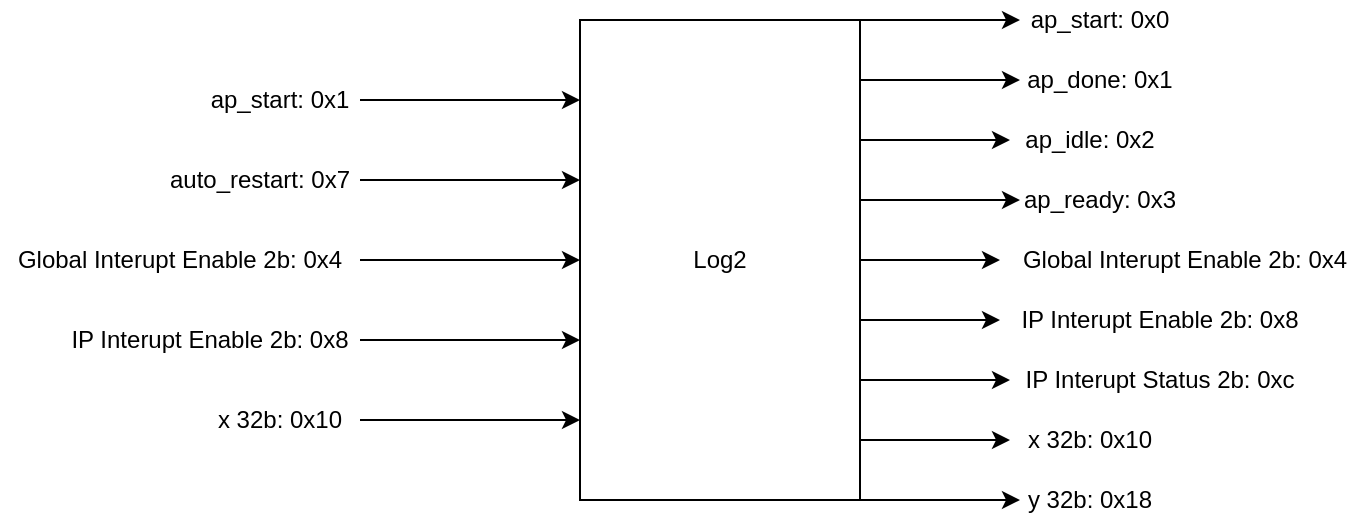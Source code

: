 <mxfile version="13.8.8" type="device"><diagram id="IS75fGvN2_PnH5vG5V6y" name="Page-1"><mxGraphModel dx="2249" dy="705" grid="1" gridSize="10" guides="1" tooltips="1" connect="1" arrows="1" fold="1" page="1" pageScale="1" pageWidth="827" pageHeight="1169" math="0" shadow="0"><root><mxCell id="0"/><mxCell id="1" parent="0"/><mxCell id="GlgnjrsrKc1WJF6dNyQ3-30" style="edgeStyle=orthogonalEdgeStyle;rounded=0;orthogonalLoop=1;jettySize=auto;html=1;" edge="1" parent="1" source="GlgnjrsrKc1WJF6dNyQ3-2" target="GlgnjrsrKc1WJF6dNyQ3-26"><mxGeometry relative="1" as="geometry"><Array as="points"><mxPoint x="450" y="270"/><mxPoint x="450" y="270"/></Array></mxGeometry></mxCell><mxCell id="GlgnjrsrKc1WJF6dNyQ3-31" style="edgeStyle=orthogonalEdgeStyle;rounded=0;orthogonalLoop=1;jettySize=auto;html=1;" edge="1" parent="1" source="GlgnjrsrKc1WJF6dNyQ3-2" target="GlgnjrsrKc1WJF6dNyQ3-27"><mxGeometry relative="1" as="geometry"><Array as="points"><mxPoint x="450" y="300"/><mxPoint x="450" y="300"/></Array></mxGeometry></mxCell><mxCell id="GlgnjrsrKc1WJF6dNyQ3-32" style="edgeStyle=orthogonalEdgeStyle;rounded=0;orthogonalLoop=1;jettySize=auto;html=1;" edge="1" parent="1" source="GlgnjrsrKc1WJF6dNyQ3-2" target="GlgnjrsrKc1WJF6dNyQ3-28"><mxGeometry relative="1" as="geometry"><Array as="points"><mxPoint x="450" y="330"/><mxPoint x="450" y="330"/></Array></mxGeometry></mxCell><mxCell id="GlgnjrsrKc1WJF6dNyQ3-33" style="edgeStyle=orthogonalEdgeStyle;rounded=0;orthogonalLoop=1;jettySize=auto;html=1;" edge="1" parent="1" source="GlgnjrsrKc1WJF6dNyQ3-2" target="GlgnjrsrKc1WJF6dNyQ3-29"><mxGeometry relative="1" as="geometry"><Array as="points"><mxPoint x="440" y="360"/><mxPoint x="440" y="360"/></Array></mxGeometry></mxCell><mxCell id="GlgnjrsrKc1WJF6dNyQ3-34" style="edgeStyle=orthogonalEdgeStyle;rounded=0;orthogonalLoop=1;jettySize=auto;html=1;" edge="1" parent="1" source="GlgnjrsrKc1WJF6dNyQ3-2" target="GlgnjrsrKc1WJF6dNyQ3-24"><mxGeometry relative="1" as="geometry"/></mxCell><mxCell id="GlgnjrsrKc1WJF6dNyQ3-35" style="edgeStyle=orthogonalEdgeStyle;rounded=0;orthogonalLoop=1;jettySize=auto;html=1;" edge="1" parent="1" source="GlgnjrsrKc1WJF6dNyQ3-2" target="GlgnjrsrKc1WJF6dNyQ3-25"><mxGeometry relative="1" as="geometry"><Array as="points"><mxPoint x="440" y="420"/><mxPoint x="440" y="420"/></Array></mxGeometry></mxCell><mxCell id="GlgnjrsrKc1WJF6dNyQ3-36" style="edgeStyle=orthogonalEdgeStyle;rounded=0;orthogonalLoop=1;jettySize=auto;html=1;" edge="1" parent="1" source="GlgnjrsrKc1WJF6dNyQ3-2" target="GlgnjrsrKc1WJF6dNyQ3-23"><mxGeometry relative="1" as="geometry"><Array as="points"><mxPoint x="440" y="450"/><mxPoint x="440" y="450"/></Array></mxGeometry></mxCell><mxCell id="GlgnjrsrKc1WJF6dNyQ3-37" style="edgeStyle=orthogonalEdgeStyle;rounded=0;orthogonalLoop=1;jettySize=auto;html=1;" edge="1" parent="1" source="GlgnjrsrKc1WJF6dNyQ3-2" target="GlgnjrsrKc1WJF6dNyQ3-21"><mxGeometry relative="1" as="geometry"><Array as="points"><mxPoint x="430" y="480"/><mxPoint x="430" y="480"/></Array></mxGeometry></mxCell><mxCell id="GlgnjrsrKc1WJF6dNyQ3-38" style="edgeStyle=orthogonalEdgeStyle;rounded=0;orthogonalLoop=1;jettySize=auto;html=1;" edge="1" parent="1" source="GlgnjrsrKc1WJF6dNyQ3-2" target="GlgnjrsrKc1WJF6dNyQ3-19"><mxGeometry relative="1" as="geometry"><Array as="points"><mxPoint x="450" y="510"/><mxPoint x="450" y="510"/></Array></mxGeometry></mxCell><mxCell id="GlgnjrsrKc1WJF6dNyQ3-2" value="Log2" style="rounded=0;whiteSpace=wrap;html=1;" vertex="1" parent="1"><mxGeometry x="280" y="270" width="140" height="240" as="geometry"/></mxCell><mxCell id="GlgnjrsrKc1WJF6dNyQ3-7" style="edgeStyle=orthogonalEdgeStyle;rounded=0;orthogonalLoop=1;jettySize=auto;html=1;" edge="1" parent="1" source="GlgnjrsrKc1WJF6dNyQ3-6"><mxGeometry relative="1" as="geometry"><mxPoint x="280" y="310" as="targetPoint"/><Array as="points"><mxPoint x="250" y="310"/><mxPoint x="250" y="310"/></Array></mxGeometry></mxCell><mxCell id="GlgnjrsrKc1WJF6dNyQ3-6" value="ap_start: 0x1" style="text;html=1;strokeColor=none;fillColor=none;align=center;verticalAlign=middle;whiteSpace=wrap;rounded=0;" vertex="1" parent="1"><mxGeometry x="90" y="300" width="80" height="20" as="geometry"/></mxCell><mxCell id="GlgnjrsrKc1WJF6dNyQ3-9" style="edgeStyle=orthogonalEdgeStyle;rounded=0;orthogonalLoop=1;jettySize=auto;html=1;" edge="1" parent="1" source="GlgnjrsrKc1WJF6dNyQ3-8"><mxGeometry relative="1" as="geometry"><mxPoint x="280" y="350" as="targetPoint"/><Array as="points"><mxPoint x="220" y="350"/><mxPoint x="220" y="350"/></Array></mxGeometry></mxCell><mxCell id="GlgnjrsrKc1WJF6dNyQ3-8" value="auto_restart: 0x7" style="text;html=1;strokeColor=none;fillColor=none;align=center;verticalAlign=middle;whiteSpace=wrap;rounded=0;" vertex="1" parent="1"><mxGeometry x="70" y="340" width="100" height="20" as="geometry"/></mxCell><mxCell id="GlgnjrsrKc1WJF6dNyQ3-39" style="edgeStyle=orthogonalEdgeStyle;rounded=0;orthogonalLoop=1;jettySize=auto;html=1;" edge="1" parent="1" source="GlgnjrsrKc1WJF6dNyQ3-10" target="GlgnjrsrKc1WJF6dNyQ3-2"><mxGeometry relative="1" as="geometry"/></mxCell><mxCell id="GlgnjrsrKc1WJF6dNyQ3-10" value="Global Interupt Enable 2b: 0x4" style="text;html=1;strokeColor=none;fillColor=none;align=center;verticalAlign=middle;whiteSpace=wrap;rounded=0;" vertex="1" parent="1"><mxGeometry x="-10" y="380" width="180" height="20" as="geometry"/></mxCell><mxCell id="GlgnjrsrKc1WJF6dNyQ3-15" style="edgeStyle=orthogonalEdgeStyle;rounded=0;orthogonalLoop=1;jettySize=auto;html=1;" edge="1" parent="1" source="GlgnjrsrKc1WJF6dNyQ3-11"><mxGeometry relative="1" as="geometry"><mxPoint x="280" y="430" as="targetPoint"/><Array as="points"><mxPoint x="180" y="430"/><mxPoint x="180" y="430"/></Array></mxGeometry></mxCell><mxCell id="GlgnjrsrKc1WJF6dNyQ3-11" value="IP Interupt Enable 2b: 0x8" style="text;html=1;strokeColor=none;fillColor=none;align=center;verticalAlign=middle;whiteSpace=wrap;rounded=0;" vertex="1" parent="1"><mxGeometry x="20" y="420" width="150" height="20" as="geometry"/></mxCell><mxCell id="GlgnjrsrKc1WJF6dNyQ3-16" style="edgeStyle=orthogonalEdgeStyle;rounded=0;orthogonalLoop=1;jettySize=auto;html=1;" edge="1" parent="1" source="GlgnjrsrKc1WJF6dNyQ3-12"><mxGeometry relative="1" as="geometry"><mxPoint x="280" y="470" as="targetPoint"/><Array as="points"><mxPoint x="230" y="470"/><mxPoint x="230" y="470"/></Array></mxGeometry></mxCell><mxCell id="GlgnjrsrKc1WJF6dNyQ3-12" value="x 32b: 0x10" style="text;html=1;strokeColor=none;fillColor=none;align=center;verticalAlign=middle;whiteSpace=wrap;rounded=0;" vertex="1" parent="1"><mxGeometry x="90" y="460" width="80" height="20" as="geometry"/></mxCell><mxCell id="GlgnjrsrKc1WJF6dNyQ3-19" value="y 32b: 0x18" style="text;html=1;strokeColor=none;fillColor=none;align=center;verticalAlign=middle;whiteSpace=wrap;rounded=0;" vertex="1" parent="1"><mxGeometry x="500" y="500" width="70" height="20" as="geometry"/></mxCell><mxCell id="GlgnjrsrKc1WJF6dNyQ3-21" value="x 32b: 0x10" style="text;html=1;strokeColor=none;fillColor=none;align=center;verticalAlign=middle;whiteSpace=wrap;rounded=0;" vertex="1" parent="1"><mxGeometry x="495" y="470" width="80" height="20" as="geometry"/></mxCell><mxCell id="GlgnjrsrKc1WJF6dNyQ3-23" value="IP Interupt Status 2b: 0xc" style="text;html=1;strokeColor=none;fillColor=none;align=center;verticalAlign=middle;whiteSpace=wrap;rounded=0;" vertex="1" parent="1"><mxGeometry x="495" y="440" width="150" height="20" as="geometry"/></mxCell><mxCell id="GlgnjrsrKc1WJF6dNyQ3-24" value="Global Interupt Enable 2b: 0x4" style="text;html=1;strokeColor=none;fillColor=none;align=center;verticalAlign=middle;whiteSpace=wrap;rounded=0;" vertex="1" parent="1"><mxGeometry x="490" y="380" width="185" height="20" as="geometry"/></mxCell><mxCell id="GlgnjrsrKc1WJF6dNyQ3-25" value="IP Interupt Enable 2b: 0x8" style="text;html=1;strokeColor=none;fillColor=none;align=center;verticalAlign=middle;whiteSpace=wrap;rounded=0;" vertex="1" parent="1"><mxGeometry x="490" y="410" width="160" height="20" as="geometry"/></mxCell><mxCell id="GlgnjrsrKc1WJF6dNyQ3-26" value="ap_start: 0x0" style="text;html=1;strokeColor=none;fillColor=none;align=center;verticalAlign=middle;whiteSpace=wrap;rounded=0;" vertex="1" parent="1"><mxGeometry x="500" y="260" width="80" height="20" as="geometry"/></mxCell><mxCell id="GlgnjrsrKc1WJF6dNyQ3-27" value="ap_done: 0x1" style="text;html=1;strokeColor=none;fillColor=none;align=center;verticalAlign=middle;whiteSpace=wrap;rounded=0;" vertex="1" parent="1"><mxGeometry x="500" y="290" width="80" height="20" as="geometry"/></mxCell><mxCell id="GlgnjrsrKc1WJF6dNyQ3-28" value="ap_idle: 0x2" style="text;html=1;strokeColor=none;fillColor=none;align=center;verticalAlign=middle;whiteSpace=wrap;rounded=0;" vertex="1" parent="1"><mxGeometry x="495" y="320" width="80" height="20" as="geometry"/></mxCell><mxCell id="GlgnjrsrKc1WJF6dNyQ3-29" value="ap_ready: 0x3" style="text;html=1;strokeColor=none;fillColor=none;align=center;verticalAlign=middle;whiteSpace=wrap;rounded=0;" vertex="1" parent="1"><mxGeometry x="500" y="350" width="80" height="20" as="geometry"/></mxCell></root></mxGraphModel></diagram></mxfile>